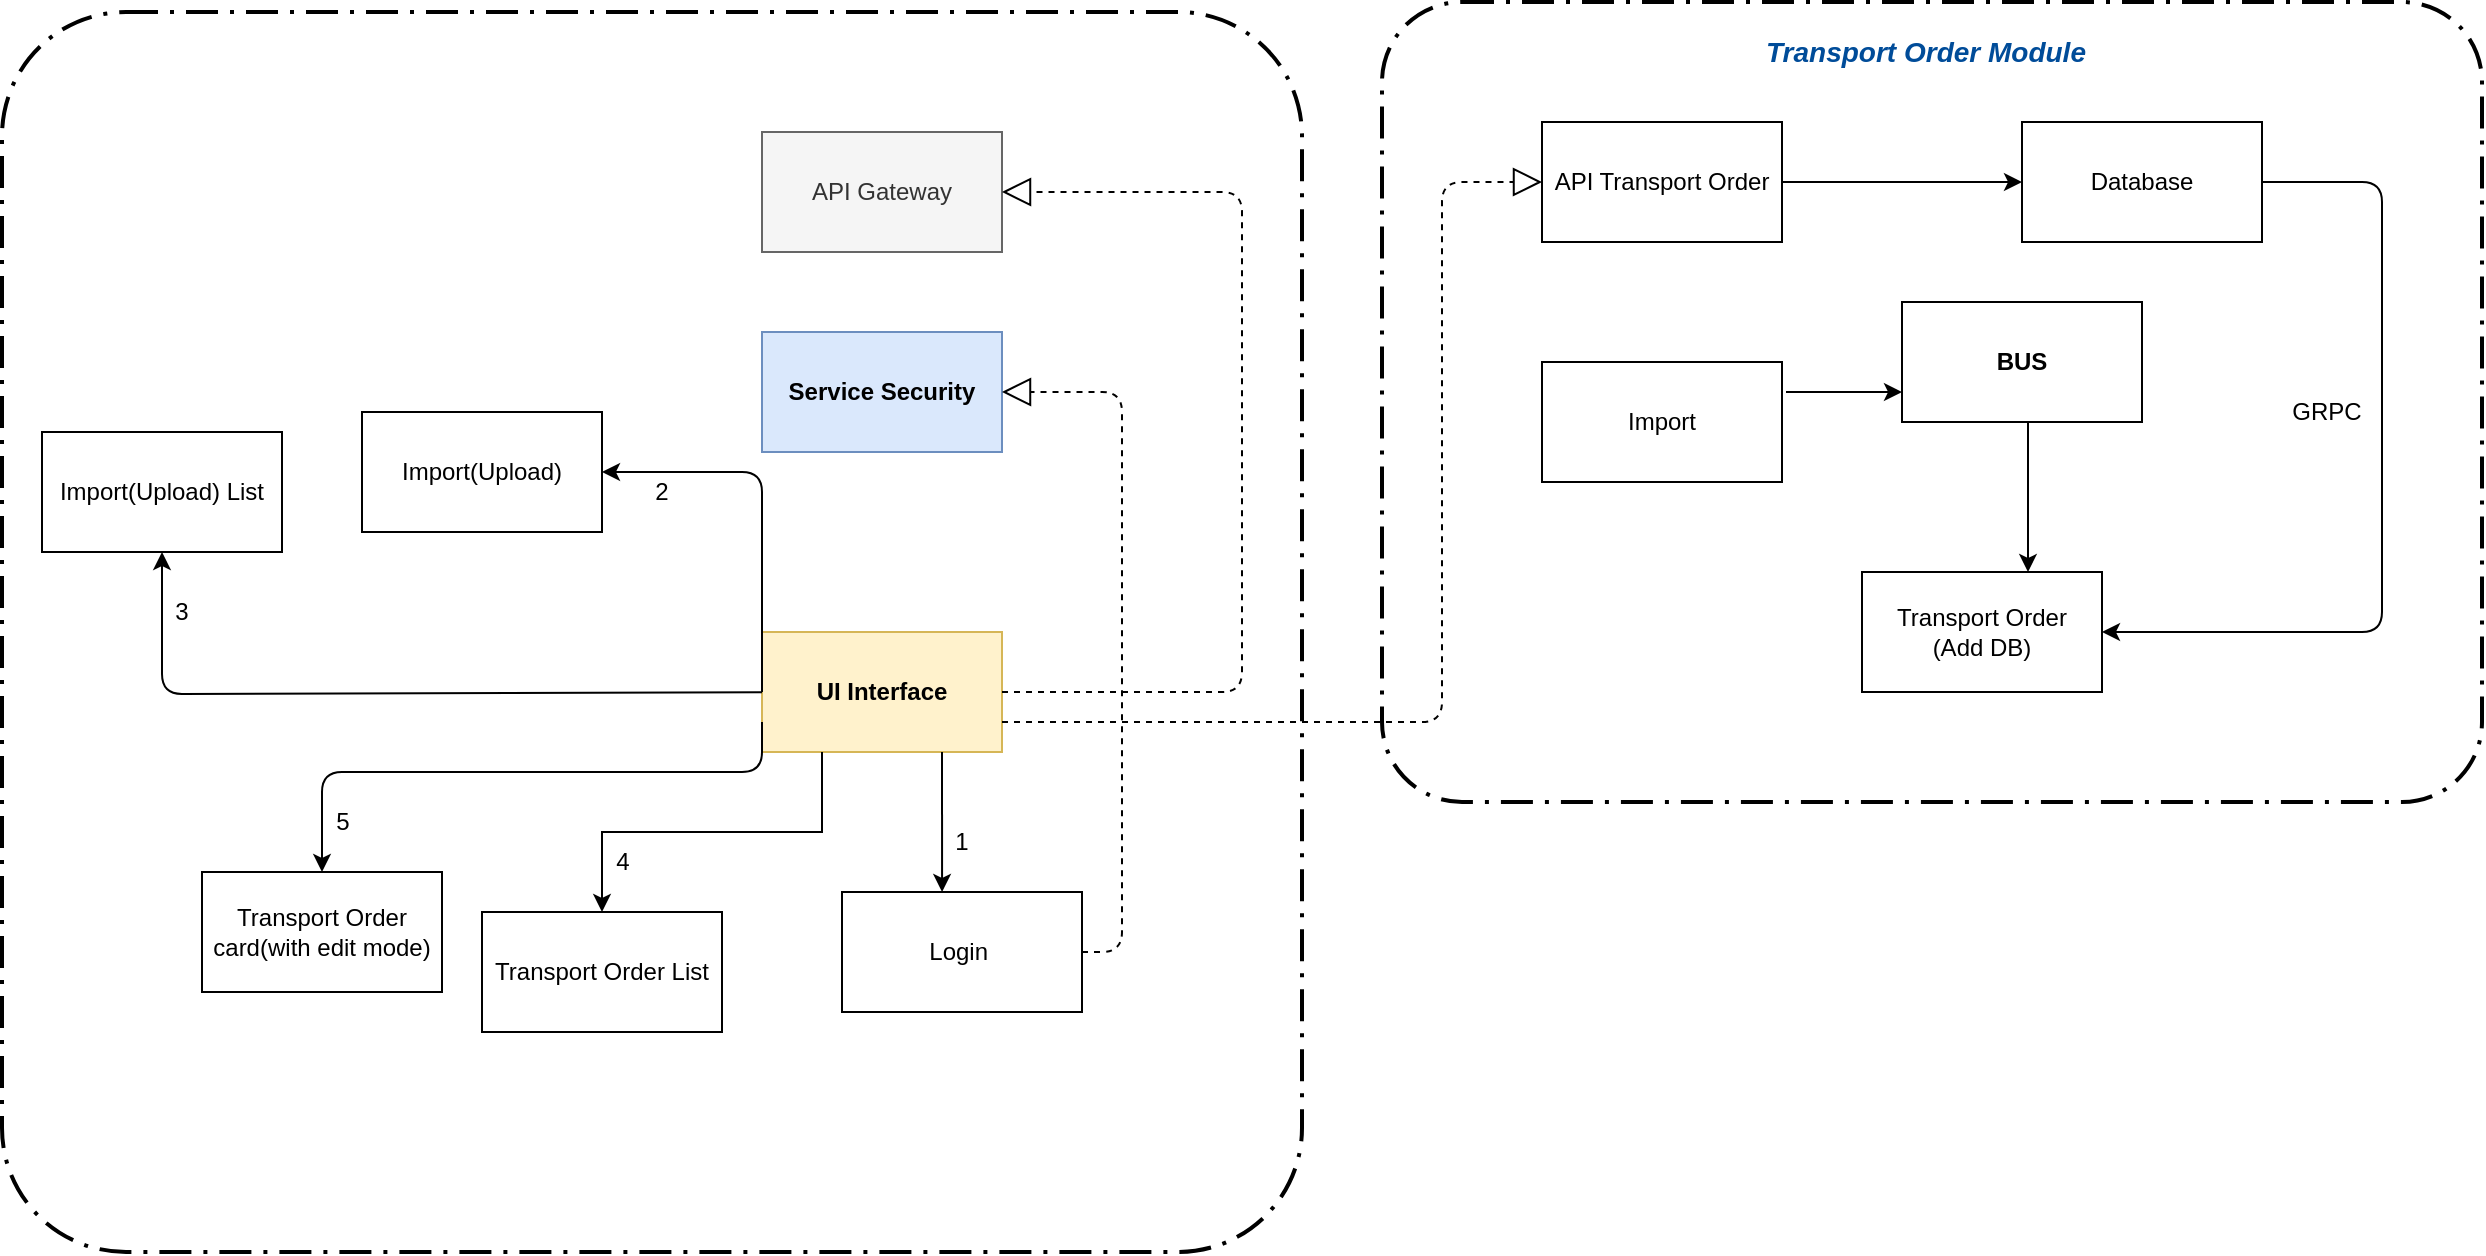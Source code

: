 <mxfile version="12.3.2" type="github" pages="1">
  <diagram id="FouWLgtlSUG5DKVr-rDy" name="Page-1">
    <mxGraphModel dx="2249" dy="1948" grid="1" gridSize="10" guides="1" tooltips="1" connect="1" arrows="1" fold="1" page="1" pageScale="1" pageWidth="827" pageHeight="1169" math="0" shadow="0">
      <root>
        <mxCell id="0"/>
        <mxCell id="1" parent="0"/>
        <mxCell id="3k9kEkEvaYHRTMak4VFo-41" value="" style="rounded=1;arcSize=10;dashed=1;strokeColor=#000000;fillColor=none;gradientColor=none;dashPattern=8 3 1 3;strokeWidth=2;" vertex="1" parent="1">
          <mxGeometry x="-310" y="-40" width="650" height="620" as="geometry"/>
        </mxCell>
        <mxCell id="3k9kEkEvaYHRTMak4VFo-40" value="" style="rounded=1;arcSize=10;dashed=1;strokeColor=#000000;fillColor=none;gradientColor=none;dashPattern=8 3 1 3;strokeWidth=2;" vertex="1" parent="1">
          <mxGeometry x="380" y="-45" width="550" height="400" as="geometry"/>
        </mxCell>
        <mxCell id="3k9kEkEvaYHRTMak4VFo-1" value="API Gateway" style="rounded=0;whiteSpace=wrap;html=1;fillColor=#f5f5f5;strokeColor=#666666;fontColor=#333333;" vertex="1" parent="1">
          <mxGeometry x="70" y="20" width="120" height="60" as="geometry"/>
        </mxCell>
        <mxCell id="3k9kEkEvaYHRTMak4VFo-2" value="&lt;b&gt;Service Security&lt;/b&gt;" style="rounded=0;whiteSpace=wrap;html=1;fillColor=#dae8fc;strokeColor=#6c8ebf;" vertex="1" parent="1">
          <mxGeometry x="70" y="120" width="120" height="60" as="geometry"/>
        </mxCell>
        <mxCell id="3k9kEkEvaYHRTMak4VFo-3" value="&lt;b&gt;UI Interface&lt;/b&gt;" style="rounded=0;whiteSpace=wrap;html=1;fillColor=#fff2cc;strokeColor=#d6b656;" vertex="1" parent="1">
          <mxGeometry x="70" y="270" width="120" height="60" as="geometry"/>
        </mxCell>
        <mxCell id="3k9kEkEvaYHRTMak4VFo-5" value="Transport Order card(with edit mode)" style="rounded=0;whiteSpace=wrap;html=1;" vertex="1" parent="1">
          <mxGeometry x="-210" y="390" width="120" height="60" as="geometry"/>
        </mxCell>
        <mxCell id="3k9kEkEvaYHRTMak4VFo-13" value="" style="edgeStyle=orthogonalEdgeStyle;rounded=0;orthogonalLoop=1;jettySize=auto;html=1;exitX=0.25;exitY=1;exitDx=0;exitDy=0;" edge="1" parent="1" source="3k9kEkEvaYHRTMak4VFo-3" target="3k9kEkEvaYHRTMak4VFo-6">
          <mxGeometry relative="1" as="geometry">
            <mxPoint x="10" y="290" as="targetPoint"/>
          </mxGeometry>
        </mxCell>
        <mxCell id="3k9kEkEvaYHRTMak4VFo-6" value="Transport Order List" style="rounded=0;whiteSpace=wrap;html=1;" vertex="1" parent="1">
          <mxGeometry x="-70" y="410" width="120" height="60" as="geometry"/>
        </mxCell>
        <mxCell id="3k9kEkEvaYHRTMak4VFo-7" value="Login&amp;nbsp;" style="rounded=0;whiteSpace=wrap;html=1;" vertex="1" parent="1">
          <mxGeometry x="110" y="400" width="120" height="60" as="geometry"/>
        </mxCell>
        <mxCell id="3k9kEkEvaYHRTMak4VFo-8" value="Import(Upload) List" style="rounded=0;whiteSpace=wrap;html=1;" vertex="1" parent="1">
          <mxGeometry x="-290" y="170" width="120" height="60" as="geometry"/>
        </mxCell>
        <mxCell id="3k9kEkEvaYHRTMak4VFo-9" value="Import(Upload)" style="rounded=0;whiteSpace=wrap;html=1;" vertex="1" parent="1">
          <mxGeometry x="-130" y="160" width="120" height="60" as="geometry"/>
        </mxCell>
        <mxCell id="3k9kEkEvaYHRTMak4VFo-10" value="" style="endArrow=classic;html=1;exitX=0;exitY=0.5;exitDx=0;exitDy=0;entryX=1;entryY=0.5;entryDx=0;entryDy=0;" edge="1" parent="1" source="3k9kEkEvaYHRTMak4VFo-3" target="3k9kEkEvaYHRTMak4VFo-9">
          <mxGeometry width="50" height="50" relative="1" as="geometry">
            <mxPoint x="10" y="310" as="sourcePoint"/>
            <mxPoint x="60" y="260" as="targetPoint"/>
            <Array as="points">
              <mxPoint x="70" y="190"/>
            </Array>
          </mxGeometry>
        </mxCell>
        <mxCell id="3k9kEkEvaYHRTMak4VFo-11" value="" style="endArrow=classic;html=1;" edge="1" parent="1" source="3k9kEkEvaYHRTMak4VFo-3" target="3k9kEkEvaYHRTMak4VFo-8">
          <mxGeometry width="50" height="50" relative="1" as="geometry">
            <mxPoint x="66" y="307" as="sourcePoint"/>
            <mxPoint x="-10" y="260" as="targetPoint"/>
            <Array as="points">
              <mxPoint x="-230" y="301"/>
            </Array>
          </mxGeometry>
        </mxCell>
        <mxCell id="3k9kEkEvaYHRTMak4VFo-15" value="" style="endArrow=classic;html=1;exitX=0.75;exitY=1;exitDx=0;exitDy=0;entryX=0.417;entryY=0;entryDx=0;entryDy=0;entryPerimeter=0;" edge="1" parent="1" source="3k9kEkEvaYHRTMak4VFo-3" target="3k9kEkEvaYHRTMak4VFo-7">
          <mxGeometry width="50" height="50" relative="1" as="geometry">
            <mxPoint x="140" y="410" as="sourcePoint"/>
            <mxPoint x="190" y="360" as="targetPoint"/>
          </mxGeometry>
        </mxCell>
        <mxCell id="3k9kEkEvaYHRTMak4VFo-16" value="" style="endArrow=classic;html=1;exitX=0;exitY=0.75;exitDx=0;exitDy=0;entryX=0.5;entryY=0;entryDx=0;entryDy=0;" edge="1" parent="1" source="3k9kEkEvaYHRTMak4VFo-3" target="3k9kEkEvaYHRTMak4VFo-5">
          <mxGeometry width="50" height="50" relative="1" as="geometry">
            <mxPoint x="-150" y="400" as="sourcePoint"/>
            <mxPoint x="-140" y="350" as="targetPoint"/>
            <Array as="points">
              <mxPoint x="70" y="340"/>
              <mxPoint x="-150" y="340"/>
            </Array>
          </mxGeometry>
        </mxCell>
        <mxCell id="3k9kEkEvaYHRTMak4VFo-20" value="" style="endArrow=block;dashed=1;endFill=0;endSize=12;html=1;exitX=1;exitY=0.5;exitDx=0;exitDy=0;entryX=1;entryY=0.5;entryDx=0;entryDy=0;" edge="1" parent="1" source="3k9kEkEvaYHRTMak4VFo-7" target="3k9kEkEvaYHRTMak4VFo-2">
          <mxGeometry width="160" relative="1" as="geometry">
            <mxPoint x="310" y="410" as="sourcePoint"/>
            <mxPoint x="380" y="120" as="targetPoint"/>
            <Array as="points">
              <mxPoint x="250" y="430"/>
              <mxPoint x="250" y="150"/>
            </Array>
          </mxGeometry>
        </mxCell>
        <mxCell id="3k9kEkEvaYHRTMak4VFo-21" value="" style="endArrow=block;dashed=1;endFill=0;endSize=12;html=1;entryX=1;entryY=0.5;entryDx=0;entryDy=0;" edge="1" parent="1" target="3k9kEkEvaYHRTMak4VFo-1">
          <mxGeometry width="160" relative="1" as="geometry">
            <mxPoint x="190" y="300" as="sourcePoint"/>
            <mxPoint x="340" y="30" as="targetPoint"/>
            <Array as="points">
              <mxPoint x="310" y="300"/>
              <mxPoint x="310" y="50"/>
            </Array>
          </mxGeometry>
        </mxCell>
        <mxCell id="3k9kEkEvaYHRTMak4VFo-22" value="1" style="text;html=1;strokeColor=none;fillColor=none;align=center;verticalAlign=middle;whiteSpace=wrap;rounded=0;" vertex="1" parent="1">
          <mxGeometry x="150" y="365" width="40" height="20" as="geometry"/>
        </mxCell>
        <mxCell id="3k9kEkEvaYHRTMak4VFo-23" value="2" style="text;html=1;strokeColor=none;fillColor=none;align=center;verticalAlign=middle;whiteSpace=wrap;rounded=0;" vertex="1" parent="1">
          <mxGeometry y="190" width="40" height="20" as="geometry"/>
        </mxCell>
        <mxCell id="3k9kEkEvaYHRTMak4VFo-24" value="3" style="text;html=1;strokeColor=none;fillColor=none;align=center;verticalAlign=middle;whiteSpace=wrap;rounded=0;" vertex="1" parent="1">
          <mxGeometry x="-240" y="250" width="40" height="20" as="geometry"/>
        </mxCell>
        <mxCell id="3k9kEkEvaYHRTMak4VFo-25" value="4" style="text;html=1;align=center;verticalAlign=middle;resizable=0;points=[];;autosize=1;" vertex="1" parent="1">
          <mxGeometry x="-10" y="375" width="20" height="20" as="geometry"/>
        </mxCell>
        <mxCell id="3k9kEkEvaYHRTMak4VFo-26" value="5" style="text;html=1;align=center;verticalAlign=middle;resizable=0;points=[];;autosize=1;" vertex="1" parent="1">
          <mxGeometry x="-150" y="355" width="20" height="20" as="geometry"/>
        </mxCell>
        <mxCell id="3k9kEkEvaYHRTMak4VFo-27" value="API Transport Order" style="rounded=0;whiteSpace=wrap;html=1;" vertex="1" parent="1">
          <mxGeometry x="460" y="15" width="120" height="60" as="geometry"/>
        </mxCell>
        <mxCell id="3k9kEkEvaYHRTMak4VFo-28" value="Database" style="rounded=0;whiteSpace=wrap;html=1;" vertex="1" parent="1">
          <mxGeometry x="700" y="15" width="120" height="60" as="geometry"/>
        </mxCell>
        <mxCell id="3k9kEkEvaYHRTMak4VFo-29" value="Import" style="rounded=0;whiteSpace=wrap;html=1;" vertex="1" parent="1">
          <mxGeometry x="460" y="135" width="120" height="60" as="geometry"/>
        </mxCell>
        <mxCell id="3k9kEkEvaYHRTMak4VFo-30" value="Transport Order&lt;br&gt;(Add DB)" style="rounded=0;whiteSpace=wrap;html=1;" vertex="1" parent="1">
          <mxGeometry x="620" y="240" width="120" height="60" as="geometry"/>
        </mxCell>
        <mxCell id="3k9kEkEvaYHRTMak4VFo-31" value="" style="endArrow=block;dashed=1;endFill=0;endSize=12;html=1;exitX=1;exitY=0.75;exitDx=0;exitDy=0;entryX=0;entryY=0.5;entryDx=0;entryDy=0;" edge="1" parent="1" source="3k9kEkEvaYHRTMak4VFo-3" target="3k9kEkEvaYHRTMak4VFo-27">
          <mxGeometry width="160" relative="1" as="geometry">
            <mxPoint x="270" y="320" as="sourcePoint"/>
            <mxPoint x="430" y="-50" as="targetPoint"/>
            <Array as="points">
              <mxPoint x="410" y="315"/>
              <mxPoint x="410" y="45"/>
            </Array>
          </mxGeometry>
        </mxCell>
        <mxCell id="3k9kEkEvaYHRTMak4VFo-32" value="" style="endArrow=classic;html=1;exitX=1;exitY=0.5;exitDx=0;exitDy=0;entryX=0;entryY=0.5;entryDx=0;entryDy=0;" edge="1" parent="1" source="3k9kEkEvaYHRTMak4VFo-27" target="3k9kEkEvaYHRTMak4VFo-28">
          <mxGeometry width="50" height="50" relative="1" as="geometry">
            <mxPoint x="620" y="120" as="sourcePoint"/>
            <mxPoint x="670" y="70" as="targetPoint"/>
          </mxGeometry>
        </mxCell>
        <mxCell id="3k9kEkEvaYHRTMak4VFo-34" value="&lt;b&gt;BUS&lt;/b&gt;" style="text;html=1;align=center;verticalAlign=middle;resizable=0;points=[];;autosize=1;" vertex="1" parent="1">
          <mxGeometry x="683.5" y="140" width="40" height="20" as="geometry"/>
        </mxCell>
        <mxCell id="3k9kEkEvaYHRTMak4VFo-36" value="" style="endArrow=classic;html=1;exitX=1;exitY=0.5;exitDx=0;exitDy=0;entryX=1;entryY=0.5;entryDx=0;entryDy=0;" edge="1" parent="1" source="3k9kEkEvaYHRTMak4VFo-28" target="3k9kEkEvaYHRTMak4VFo-30">
          <mxGeometry width="50" height="50" relative="1" as="geometry">
            <mxPoint x="830" y="200" as="sourcePoint"/>
            <mxPoint x="880" y="280" as="targetPoint"/>
            <Array as="points">
              <mxPoint x="880" y="45"/>
              <mxPoint x="880" y="270"/>
            </Array>
          </mxGeometry>
        </mxCell>
        <mxCell id="3k9kEkEvaYHRTMak4VFo-37" value="GRPC" style="text;html=1;align=center;verticalAlign=middle;resizable=0;points=[];;autosize=1;" vertex="1" parent="1">
          <mxGeometry x="827" y="150" width="50" height="20" as="geometry"/>
        </mxCell>
        <mxCell id="3k9kEkEvaYHRTMak4VFo-42" value="&lt;font style=&quot;font-size: 14px&quot; color=&quot;#004c99&quot;&gt;&lt;b&gt;&lt;i&gt;Transport Order Module&lt;/i&gt;&lt;/b&gt;&lt;/font&gt;" style="text;html=1;" vertex="1" parent="1">
          <mxGeometry x="570" y="-35" width="170" height="30" as="geometry"/>
        </mxCell>
        <mxCell id="3k9kEkEvaYHRTMak4VFo-43" value="&lt;b&gt;BUS&lt;/b&gt;" style="rounded=0;whiteSpace=wrap;html=1;" vertex="1" parent="1">
          <mxGeometry x="640" y="105" width="120" height="60" as="geometry"/>
        </mxCell>
        <mxCell id="3k9kEkEvaYHRTMak4VFo-45" value="" style="endArrow=classic;html=1;" edge="1" parent="1">
          <mxGeometry width="50" height="50" relative="1" as="geometry">
            <mxPoint x="703" y="165" as="sourcePoint"/>
            <mxPoint x="703" y="240" as="targetPoint"/>
          </mxGeometry>
        </mxCell>
        <mxCell id="3k9kEkEvaYHRTMak4VFo-48" value="" style="endArrow=classic;html=1;entryX=0;entryY=0.75;entryDx=0;entryDy=0;" edge="1" parent="1" target="3k9kEkEvaYHRTMak4VFo-43">
          <mxGeometry width="50" height="50" relative="1" as="geometry">
            <mxPoint x="582" y="150" as="sourcePoint"/>
            <mxPoint x="670" y="180" as="targetPoint"/>
          </mxGeometry>
        </mxCell>
      </root>
    </mxGraphModel>
  </diagram>
</mxfile>
